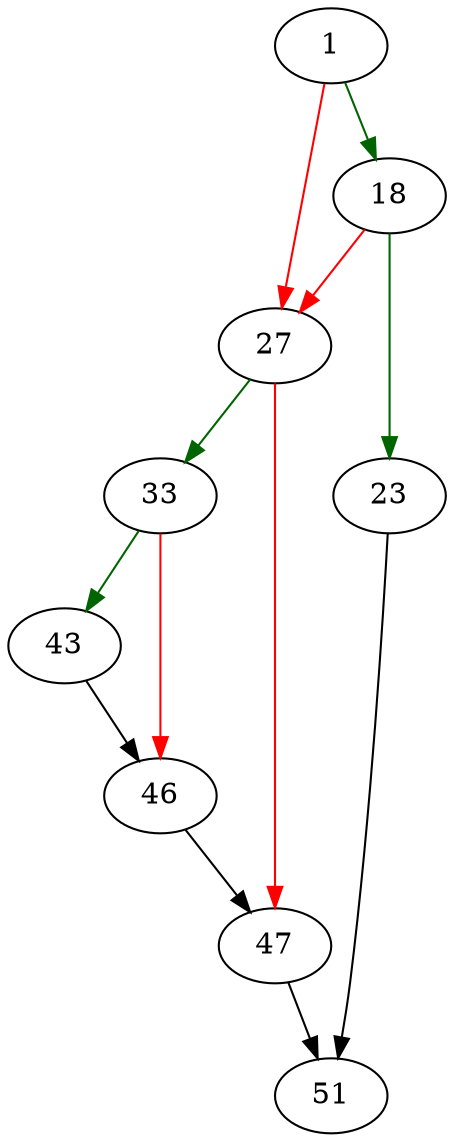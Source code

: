 strict digraph "btreeEndTransaction" {
	// Node definitions.
	1 [entry=true];
	18;
	27;
	23;
	51;
	33;
	47;
	43;
	46;

	// Edge definitions.
	1 -> 18 [
		color=darkgreen
		cond=true
	];
	1 -> 27 [
		color=red
		cond=false
	];
	18 -> 27 [
		color=red
		cond=false
	];
	18 -> 23 [
		color=darkgreen
		cond=true
	];
	27 -> 33 [
		color=darkgreen
		cond=true
	];
	27 -> 47 [
		color=red
		cond=false
	];
	23 -> 51;
	33 -> 43 [
		color=darkgreen
		cond=true
	];
	33 -> 46 [
		color=red
		cond=false
	];
	47 -> 51;
	43 -> 46;
	46 -> 47;
}